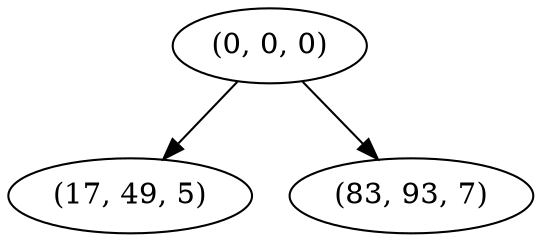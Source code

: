 digraph tree {
    "(0, 0, 0)";
    "(17, 49, 5)";
    "(83, 93, 7)";
    "(0, 0, 0)" -> "(17, 49, 5)";
    "(0, 0, 0)" -> "(83, 93, 7)";
}
